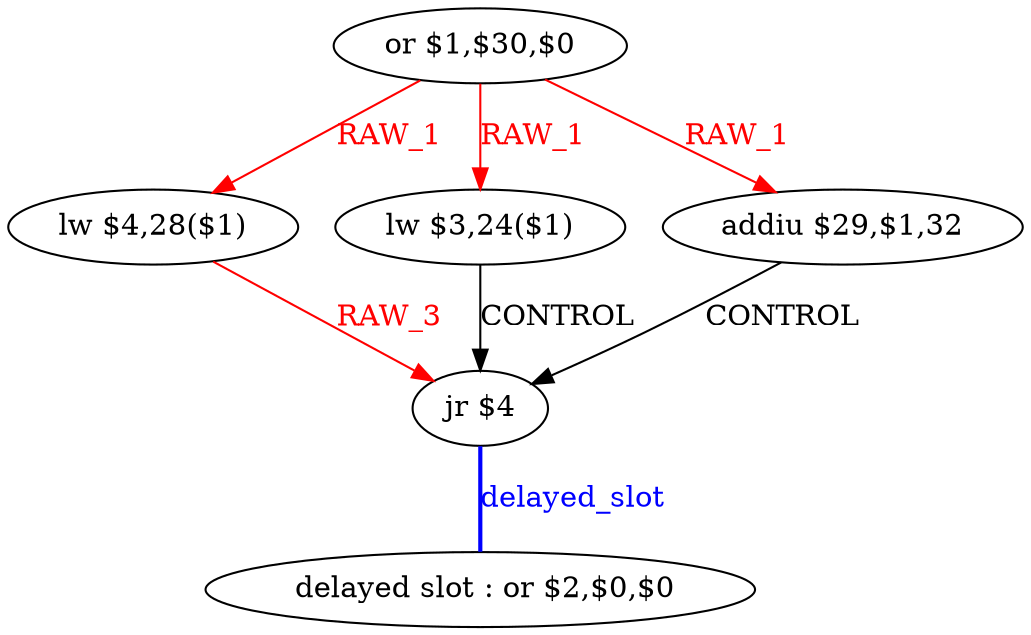 digraph G1 {
node [shape = ellipse];
i5 [label = " delayed slot : or $2,$0,$0"] ;
i4 ->  i5 [style = bold, dir= none, fontcolor = blue, color = blue, label= "delayed_slot"];
i4 [label = "jr $4"] ;
i0 [label = "or $1,$30,$0"] ;
i0 ->  i1 [color = red, fontcolor = red, label= "RAW_1"];
i0 ->  i2 [color = red, fontcolor = red, label= "RAW_1"];
i0 ->  i3 [color = red, fontcolor = red, label= "RAW_1"];
i1 [label = "lw $4,28($1)"] ;
i1 ->  i4 [color = red, fontcolor = red, label= "RAW_3"];
i2 [label = "lw $3,24($1)"] ;
i2 ->  i4 [label= "CONTROL"];
i3 [label = "addiu $29,$1,32"] ;
i3 ->  i4 [label= "CONTROL"];
}
